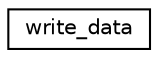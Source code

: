 digraph "Graphical Class Hierarchy"
{
 // INTERACTIVE_SVG=YES
 // LATEX_PDF_SIZE
  edge [fontname="Helvetica",fontsize="10",labelfontname="Helvetica",labelfontsize="10"];
  node [fontname="Helvetica",fontsize="10",shape=record];
  rankdir="LR";
  Node0 [label="write_data",height=0.2,width=0.4,color="black", fillcolor="white", style="filled",URL="$interfacefms2__io__mod_1_1write__data.html",tooltip="Write data to a defined field within a file  Example usage:"];
}
